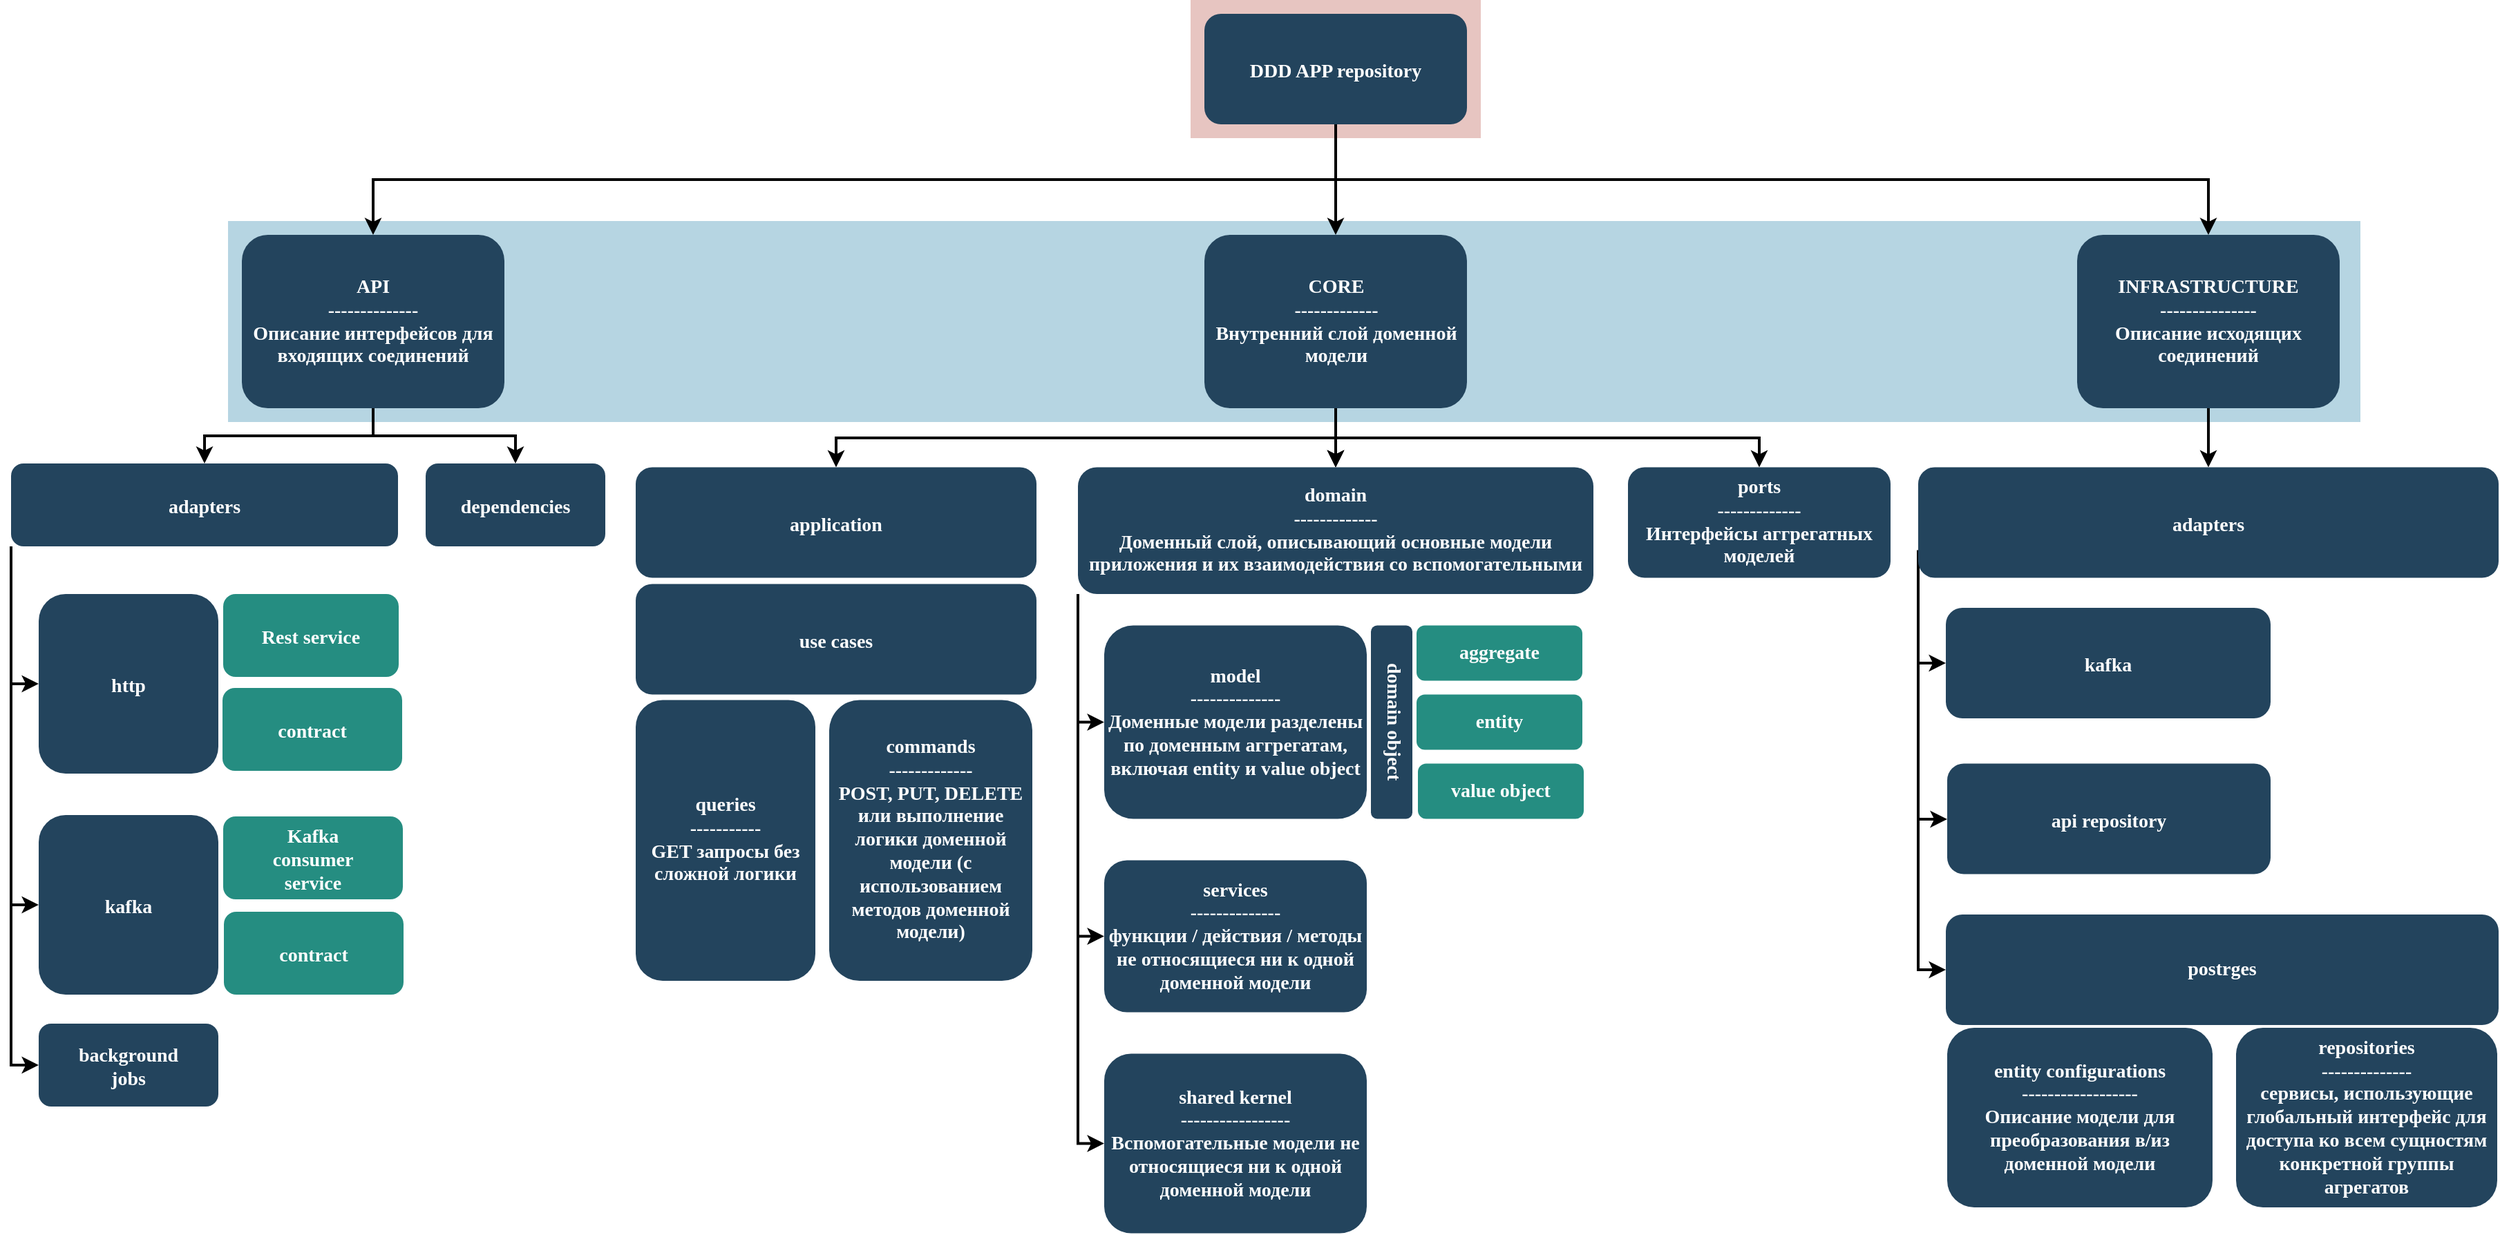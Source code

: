 <mxfile version="24.7.17">
  <diagram name="Page-1" id="2c0d36ab-eaac-3732-788b-9136903baeff">
    <mxGraphModel dx="4143.5" dy="1393" grid="1" gridSize="10" guides="1" tooltips="1" connect="1" arrows="1" fold="1" page="1" pageScale="1.5" pageWidth="1169" pageHeight="827" background="none" math="0" shadow="0">
      <root>
        <mxCell id="0" />
        <mxCell id="1" parent="0" />
        <mxCell id="123" value="" style="fillColor=#AE4132;strokeColor=none;opacity=30;" parent="1" vertex="1">
          <mxGeometry x="793.5" y="120.0" width="210" height="100.0" as="geometry" />
        </mxCell>
        <mxCell id="122" value="" style="fillColor=#10739E;strokeColor=none;opacity=30;" parent="1" vertex="1">
          <mxGeometry x="97" y="280" width="1543" height="145.5" as="geometry" />
        </mxCell>
        <mxCell id="2" value="DDD APP repository" style="rounded=1;fillColor=#23445D;gradientColor=none;strokeColor=none;fontColor=#FFFFFF;fontStyle=1;fontFamily=Tahoma;fontSize=14" parent="1" vertex="1">
          <mxGeometry x="803.5" y="130" width="190" height="80" as="geometry" />
        </mxCell>
        <mxCell id="rrMZwg-70rDYRUQXoC33-184" value="" style="edgeStyle=elbowEdgeStyle;shape=connector;rounded=0;orthogonalLoop=1;jettySize=auto;elbow=vertical;html=1;strokeColor=default;strokeWidth=2;align=center;verticalAlign=middle;fontFamily=Tahoma;fontSize=14;fontColor=#FFFFFF;fontStyle=1;labelBackgroundColor=default;endArrow=classic;" edge="1" parent="1" source="4" target="rrMZwg-70rDYRUQXoC33-183">
          <mxGeometry relative="1" as="geometry" />
        </mxCell>
        <mxCell id="4" value="INFRASTRUCTURE&#xa;---------------&#xa;Описание исходящих соединений" style="rounded=1;fillColor=#23445D;gradientColor=none;strokeColor=none;fontColor=#FFFFFF;fontStyle=1;fontFamily=Tahoma;fontSize=14;whiteSpace=wrap;" parent="1" vertex="1">
          <mxGeometry x="1435" y="290" width="190" height="125.5" as="geometry" />
        </mxCell>
        <mxCell id="9" value="" style="edgeStyle=elbowEdgeStyle;elbow=vertical;strokeWidth=2;rounded=0" parent="1" source="2" target="4" edge="1">
          <mxGeometry x="337" y="215.5" width="100" height="100" as="geometry">
            <mxPoint x="337" y="315.5" as="sourcePoint" />
            <mxPoint x="437" y="215.5" as="targetPoint" />
          </mxGeometry>
        </mxCell>
        <mxCell id="rrMZwg-70rDYRUQXoC33-146" value="" style="edgeStyle=elbowEdgeStyle;shape=connector;rounded=0;orthogonalLoop=1;jettySize=auto;elbow=vertical;html=1;strokeColor=default;strokeWidth=2;align=center;verticalAlign=middle;fontFamily=Tahoma;fontSize=14;fontColor=#FFFFFF;fontStyle=1;labelBackgroundColor=default;endArrow=classic;" edge="1" parent="1" source="12" target="rrMZwg-70rDYRUQXoC33-145">
          <mxGeometry relative="1" as="geometry" />
        </mxCell>
        <mxCell id="rrMZwg-70rDYRUQXoC33-148" value="" style="edgeStyle=elbowEdgeStyle;shape=connector;rounded=0;orthogonalLoop=1;jettySize=auto;elbow=vertical;html=1;strokeColor=default;strokeWidth=2;align=center;verticalAlign=middle;fontFamily=Tahoma;fontSize=14;fontColor=#FFFFFF;fontStyle=1;labelBackgroundColor=default;endArrow=classic;" edge="1" parent="1" source="12" target="rrMZwg-70rDYRUQXoC33-147">
          <mxGeometry relative="1" as="geometry" />
        </mxCell>
        <mxCell id="rrMZwg-70rDYRUQXoC33-149" value="" style="edgeStyle=elbowEdgeStyle;shape=connector;rounded=0;orthogonalLoop=1;jettySize=auto;elbow=vertical;html=1;strokeColor=default;strokeWidth=2;align=center;verticalAlign=middle;fontFamily=Tahoma;fontSize=14;fontColor=#FFFFFF;fontStyle=1;labelBackgroundColor=default;endArrow=classic;" edge="1" parent="1" source="12" target="rrMZwg-70rDYRUQXoC33-147">
          <mxGeometry relative="1" as="geometry" />
        </mxCell>
        <mxCell id="rrMZwg-70rDYRUQXoC33-150" value="" style="edgeStyle=elbowEdgeStyle;shape=connector;rounded=0;orthogonalLoop=1;jettySize=auto;elbow=vertical;html=1;strokeColor=default;strokeWidth=2;align=center;verticalAlign=middle;fontFamily=Tahoma;fontSize=14;fontColor=#FFFFFF;fontStyle=1;labelBackgroundColor=default;endArrow=classic;" edge="1" parent="1" source="12" target="rrMZwg-70rDYRUQXoC33-147">
          <mxGeometry relative="1" as="geometry" />
        </mxCell>
        <mxCell id="rrMZwg-70rDYRUQXoC33-152" value="" style="edgeStyle=elbowEdgeStyle;shape=connector;rounded=0;orthogonalLoop=1;jettySize=auto;elbow=vertical;html=1;strokeColor=default;strokeWidth=2;align=center;verticalAlign=middle;fontFamily=Tahoma;fontSize=14;fontColor=#FFFFFF;fontStyle=1;labelBackgroundColor=default;endArrow=classic;" edge="1" parent="1" source="12" target="rrMZwg-70rDYRUQXoC33-151">
          <mxGeometry relative="1" as="geometry" />
        </mxCell>
        <mxCell id="12" value="CORE&#xa;-------------&#xa;Внутренний слой доменной модели" style="rounded=1;fillColor=#23445D;gradientColor=none;strokeColor=none;fontColor=#FFFFFF;fontStyle=1;fontFamily=Tahoma;fontSize=14;whiteSpace=wrap;" parent="1" vertex="1">
          <mxGeometry x="803.5" y="290" width="190" height="125.5" as="geometry" />
        </mxCell>
        <mxCell id="rrMZwg-70rDYRUQXoC33-130" style="edgeStyle=elbowEdgeStyle;shape=connector;rounded=0;orthogonalLoop=1;jettySize=auto;elbow=vertical;html=1;exitX=0.5;exitY=1;exitDx=0;exitDy=0;entryX=0.5;entryY=0;entryDx=0;entryDy=0;strokeColor=default;strokeWidth=2;align=center;verticalAlign=middle;fontFamily=Helvetica;fontSize=11;fontColor=default;labelBackgroundColor=default;endArrow=classic;" edge="1" parent="1" source="13" target="16">
          <mxGeometry relative="1" as="geometry" />
        </mxCell>
        <mxCell id="13" value="API&#xa;--------------&#xa;Описание интерфейсов для входящих соединений" style="rounded=1;fillColor=#23445D;gradientColor=none;strokeColor=none;fontColor=#FFFFFF;fontStyle=1;fontFamily=Tahoma;fontSize=14;whiteSpace=wrap;" parent="1" vertex="1">
          <mxGeometry x="107" y="290" width="190" height="125.5" as="geometry" />
        </mxCell>
        <mxCell id="rrMZwg-70rDYRUQXoC33-186" style="edgeStyle=elbowEdgeStyle;shape=connector;rounded=0;orthogonalLoop=1;jettySize=auto;elbow=vertical;html=1;exitX=0;exitY=1;exitDx=0;exitDy=0;entryX=0;entryY=0.5;entryDx=0;entryDy=0;strokeColor=default;strokeWidth=2;align=center;verticalAlign=middle;fontFamily=Tahoma;fontSize=14;fontColor=#FFFFFF;fontStyle=1;labelBackgroundColor=default;endArrow=classic;" edge="1" parent="1" source="14" target="15">
          <mxGeometry relative="1" as="geometry">
            <Array as="points">
              <mxPoint x="-60" y="615" />
            </Array>
          </mxGeometry>
        </mxCell>
        <mxCell id="rrMZwg-70rDYRUQXoC33-187" style="edgeStyle=elbowEdgeStyle;shape=connector;rounded=0;orthogonalLoop=1;jettySize=auto;elbow=vertical;html=1;exitX=0;exitY=1;exitDx=0;exitDy=0;entryX=0;entryY=0.5;entryDx=0;entryDy=0;strokeColor=default;strokeWidth=2;align=center;verticalAlign=middle;fontFamily=Tahoma;fontSize=14;fontColor=#FFFFFF;fontStyle=1;labelBackgroundColor=default;endArrow=classic;" edge="1" parent="1" source="14" target="rrMZwg-70rDYRUQXoC33-133">
          <mxGeometry relative="1" as="geometry">
            <Array as="points">
              <mxPoint x="-60" y="775" />
            </Array>
          </mxGeometry>
        </mxCell>
        <mxCell id="rrMZwg-70rDYRUQXoC33-188" style="edgeStyle=elbowEdgeStyle;shape=connector;rounded=0;orthogonalLoop=1;jettySize=auto;elbow=vertical;html=1;exitX=0;exitY=1;exitDx=0;exitDy=0;entryX=0;entryY=0.5;entryDx=0;entryDy=0;strokeColor=default;strokeWidth=2;align=center;verticalAlign=middle;fontFamily=Tahoma;fontSize=14;fontColor=#FFFFFF;fontStyle=1;labelBackgroundColor=default;endArrow=classic;" edge="1" parent="1" source="14" target="rrMZwg-70rDYRUQXoC33-142">
          <mxGeometry relative="1" as="geometry">
            <Array as="points">
              <mxPoint x="-30" y="891" />
            </Array>
          </mxGeometry>
        </mxCell>
        <mxCell id="14" value="adapters" style="rounded=1;fillColor=#23445D;gradientColor=none;strokeColor=none;fontColor=#FFFFFF;fontStyle=1;fontFamily=Tahoma;fontSize=14" parent="1" vertex="1">
          <mxGeometry x="-60" y="455.5" width="280" height="60" as="geometry" />
        </mxCell>
        <mxCell id="15" value="http" style="rounded=1;fillColor=#23445D;gradientColor=none;strokeColor=none;fontColor=#FFFFFF;fontStyle=1;fontFamily=Tahoma;fontSize=14" parent="1" vertex="1">
          <mxGeometry x="-40" y="550" width="130" height="130" as="geometry" />
        </mxCell>
        <mxCell id="16" value="dependencies" style="rounded=1;fillColor=#23445D;gradientColor=none;strokeColor=none;fontColor=#FFFFFF;fontStyle=1;fontFamily=Tahoma;fontSize=14" parent="1" vertex="1">
          <mxGeometry x="240" y="455.5" width="130" height="60" as="geometry" />
        </mxCell>
        <mxCell id="59" value="" style="edgeStyle=elbowEdgeStyle;elbow=vertical;strokeWidth=2;rounded=0" parent="1" source="2" target="12" edge="1">
          <mxGeometry x="347" y="225.5" width="100" height="100" as="geometry">
            <mxPoint x="908.5" y="275.5" as="sourcePoint" />
            <mxPoint x="1513.5" y="345.5" as="targetPoint" />
          </mxGeometry>
        </mxCell>
        <mxCell id="61" value="" style="edgeStyle=elbowEdgeStyle;elbow=vertical;strokeWidth=2;rounded=0" parent="1" source="2" target="13" edge="1">
          <mxGeometry x="-23" y="135.5" width="100" height="100" as="geometry">
            <mxPoint x="-23" y="235.5" as="sourcePoint" />
            <mxPoint x="77" y="135.5" as="targetPoint" />
          </mxGeometry>
        </mxCell>
        <mxCell id="62" value="" style="edgeStyle=elbowEdgeStyle;elbow=vertical;strokeWidth=2;rounded=0" parent="1" source="13" target="14" edge="1">
          <mxGeometry x="-23" y="135.5" width="100" height="100" as="geometry">
            <mxPoint x="-23" y="235.5" as="sourcePoint" />
            <mxPoint x="77" y="135.5" as="targetPoint" />
          </mxGeometry>
        </mxCell>
        <mxCell id="rrMZwg-70rDYRUQXoC33-125" value="contract" style="rounded=1;fillColor=#258D81;gradientColor=none;strokeColor=none;fontColor=#FFFFFF;fontStyle=1;fontFamily=Tahoma;fontSize=14" vertex="1" parent="1">
          <mxGeometry x="93" y="618" width="130" height="60" as="geometry" />
        </mxCell>
        <mxCell id="rrMZwg-70rDYRUQXoC33-127" value="Rest service" style="rounded=1;fillColor=#258D81;gradientColor=none;strokeColor=none;fontColor=#FFFFFF;fontStyle=1;fontFamily=Tahoma;fontSize=14" vertex="1" parent="1">
          <mxGeometry x="93.5" y="550" width="127" height="60" as="geometry" />
        </mxCell>
        <mxCell id="rrMZwg-70rDYRUQXoC33-133" value="kafka" style="rounded=1;fillColor=#23445D;gradientColor=none;strokeColor=none;fontColor=#FFFFFF;fontStyle=1;fontFamily=Tahoma;fontSize=14" vertex="1" parent="1">
          <mxGeometry x="-40" y="710" width="130" height="130" as="geometry" />
        </mxCell>
        <mxCell id="rrMZwg-70rDYRUQXoC33-138" value="contract" style="rounded=1;fillColor=#258D81;gradientColor=none;strokeColor=none;fontColor=#FFFFFF;fontStyle=1;fontFamily=Tahoma;fontSize=14" vertex="1" parent="1">
          <mxGeometry x="94" y="780" width="130" height="60" as="geometry" />
        </mxCell>
        <mxCell id="rrMZwg-70rDYRUQXoC33-140" value="Kafka&#xa;consumer&#xa;service" style="rounded=1;fillColor=#258D81;gradientColor=none;strokeColor=none;fontColor=#FFFFFF;fontStyle=1;fontFamily=Tahoma;fontSize=14" vertex="1" parent="1">
          <mxGeometry x="93.5" y="711" width="130" height="60" as="geometry" />
        </mxCell>
        <mxCell id="rrMZwg-70rDYRUQXoC33-142" value="background&#xa;jobs" style="rounded=1;fillColor=#23445D;gradientColor=none;strokeColor=none;fontColor=#FFFFFF;fontStyle=1;fontFamily=Tahoma;fontSize=14" vertex="1" parent="1">
          <mxGeometry x="-40" y="861" width="130" height="60" as="geometry" />
        </mxCell>
        <mxCell id="rrMZwg-70rDYRUQXoC33-145" value="application" style="rounded=1;fillColor=#23445D;gradientColor=none;strokeColor=none;fontColor=#FFFFFF;fontStyle=1;fontFamily=Tahoma;fontSize=14" vertex="1" parent="1">
          <mxGeometry x="392" y="458.25" width="290" height="80" as="geometry" />
        </mxCell>
        <mxCell id="rrMZwg-70rDYRUQXoC33-170" style="edgeStyle=elbowEdgeStyle;shape=connector;rounded=0;orthogonalLoop=1;jettySize=auto;elbow=vertical;html=1;exitX=0;exitY=1;exitDx=0;exitDy=0;entryX=0;entryY=0.5;entryDx=0;entryDy=0;strokeColor=default;strokeWidth=2;align=center;verticalAlign=middle;fontFamily=Tahoma;fontSize=14;fontColor=#FFFFFF;fontStyle=1;labelBackgroundColor=default;endArrow=classic;" edge="1" parent="1" source="rrMZwg-70rDYRUQXoC33-147" target="rrMZwg-70rDYRUQXoC33-164">
          <mxGeometry relative="1" as="geometry">
            <Array as="points">
              <mxPoint x="845" y="642.75" />
            </Array>
          </mxGeometry>
        </mxCell>
        <mxCell id="rrMZwg-70rDYRUQXoC33-171" style="edgeStyle=elbowEdgeStyle;shape=connector;rounded=0;orthogonalLoop=1;jettySize=auto;elbow=vertical;html=1;exitX=0;exitY=1;exitDx=0;exitDy=0;entryX=0;entryY=0.5;entryDx=0;entryDy=0;strokeColor=default;strokeWidth=2;align=center;verticalAlign=middle;fontFamily=Tahoma;fontSize=14;fontColor=#FFFFFF;fontStyle=1;labelBackgroundColor=default;endArrow=classic;" edge="1" parent="1" source="rrMZwg-70rDYRUQXoC33-147" target="rrMZwg-70rDYRUQXoC33-166">
          <mxGeometry relative="1" as="geometry">
            <Array as="points">
              <mxPoint x="835" y="797.75" />
            </Array>
          </mxGeometry>
        </mxCell>
        <mxCell id="rrMZwg-70rDYRUQXoC33-172" style="edgeStyle=elbowEdgeStyle;shape=connector;rounded=0;orthogonalLoop=1;jettySize=auto;elbow=vertical;html=1;exitX=0;exitY=1;exitDx=0;exitDy=0;entryX=0;entryY=0.5;entryDx=0;entryDy=0;strokeColor=default;strokeWidth=2;align=center;verticalAlign=middle;fontFamily=Tahoma;fontSize=14;fontColor=#FFFFFF;fontStyle=1;labelBackgroundColor=default;endArrow=classic;" edge="1" parent="1" source="rrMZwg-70rDYRUQXoC33-147" target="rrMZwg-70rDYRUQXoC33-168">
          <mxGeometry relative="1" as="geometry">
            <Array as="points">
              <mxPoint x="845" y="947.75" />
            </Array>
          </mxGeometry>
        </mxCell>
        <mxCell id="rrMZwg-70rDYRUQXoC33-147" value="domain&#xa;-------------&#xa;Доменный слой, описывающий основные модели приложения и их взаимодействия со вспомогательными" style="rounded=1;fillColor=#23445D;gradientColor=none;strokeColor=none;fontColor=#FFFFFF;fontStyle=1;fontFamily=Tahoma;fontSize=14;whiteSpace=wrap;" vertex="1" parent="1">
          <mxGeometry x="712" y="458.25" width="373" height="91.75" as="geometry" />
        </mxCell>
        <mxCell id="rrMZwg-70rDYRUQXoC33-151" value="ports&#xa;-------------&#xa;Интерфейсы аггрегатных моделей" style="rounded=1;fillColor=#23445D;gradientColor=none;strokeColor=none;fontColor=#FFFFFF;fontStyle=1;fontFamily=Tahoma;fontSize=14;whiteSpace=wrap;glass=0;shadow=0;imageAspect=1;" vertex="1" parent="1">
          <mxGeometry x="1110" y="458.25" width="190" height="80" as="geometry" />
        </mxCell>
        <mxCell id="rrMZwg-70rDYRUQXoC33-153" value="use cases" style="rounded=1;fillColor=#23445D;gradientColor=none;strokeColor=none;fontColor=#FFFFFF;fontStyle=1;fontFamily=Tahoma;fontSize=14" vertex="1" parent="1">
          <mxGeometry x="392" y="542.75" width="290" height="80" as="geometry" />
        </mxCell>
        <mxCell id="rrMZwg-70rDYRUQXoC33-160" value="commands&#xa;-------------&#xa;POST, PUT, DELETE или выполнение логики доменной модели (с использованием методов доменной модели)" style="rounded=1;fillColor=#23445D;gradientColor=none;strokeColor=none;fontColor=#FFFFFF;fontStyle=1;fontFamily=Tahoma;fontSize=14;whiteSpace=wrap;" vertex="1" parent="1">
          <mxGeometry x="532" y="626.75" width="147" height="203.25" as="geometry" />
        </mxCell>
        <mxCell id="rrMZwg-70rDYRUQXoC33-162" value="queries&#xa;-----------&#xa;GET запросы без сложной логики" style="rounded=1;fillColor=#23445D;gradientColor=none;strokeColor=none;fontColor=#FFFFFF;fontStyle=1;fontFamily=Tahoma;fontSize=14;whiteSpace=wrap;" vertex="1" parent="1">
          <mxGeometry x="392" y="626.75" width="130" height="203.25" as="geometry" />
        </mxCell>
        <mxCell id="rrMZwg-70rDYRUQXoC33-164" value="model&#xa;--------------&#xa;Доменные модели разделены по доменным аггрегатам, включая entity и value object" style="rounded=1;fillColor=#23445D;gradientColor=none;strokeColor=none;fontColor=#FFFFFF;fontStyle=1;fontFamily=Tahoma;fontSize=14;whiteSpace=wrap;" vertex="1" parent="1">
          <mxGeometry x="731" y="572.75" width="190" height="140" as="geometry" />
        </mxCell>
        <mxCell id="rrMZwg-70rDYRUQXoC33-166" value="services&#xa;--------------&#xa;функции / действия / методы не относящиеся ни к одной доменной модели" style="rounded=1;fillColor=#23445D;gradientColor=none;strokeColor=none;fontColor=#FFFFFF;fontStyle=1;fontFamily=Tahoma;fontSize=14;whiteSpace=wrap;" vertex="1" parent="1">
          <mxGeometry x="731" y="742.75" width="190" height="110" as="geometry" />
        </mxCell>
        <mxCell id="rrMZwg-70rDYRUQXoC33-168" value="shared kernel&#xa;-----------------&#xa;Вспомогательные модели не относящиеся ни к одной доменной модели" style="rounded=1;fillColor=#23445D;gradientColor=none;strokeColor=none;fontColor=#FFFFFF;fontStyle=1;fontFamily=Tahoma;fontSize=14;whiteSpace=wrap;" vertex="1" parent="1">
          <mxGeometry x="731" y="882.75" width="190" height="130" as="geometry" />
        </mxCell>
        <mxCell id="rrMZwg-70rDYRUQXoC33-177" value="entity" style="rounded=1;fillColor=#258d81;gradientColor=none;strokeColor=none;fontColor=#FFFFFF;fontStyle=1;fontFamily=Tahoma;fontSize=14;whiteSpace=wrap;" vertex="1" parent="1">
          <mxGeometry x="957" y="622.75" width="120" height="40" as="geometry" />
        </mxCell>
        <mxCell id="rrMZwg-70rDYRUQXoC33-179" value="aggregate" style="rounded=1;fillColor=#258d81;gradientColor=none;strokeColor=none;fontColor=#FFFFFF;fontStyle=1;fontFamily=Tahoma;fontSize=14;whiteSpace=wrap;" vertex="1" parent="1">
          <mxGeometry x="957" y="572.75" width="120" height="40" as="geometry" />
        </mxCell>
        <mxCell id="rrMZwg-70rDYRUQXoC33-180" value="value object" style="rounded=1;fillColor=#258d81;gradientColor=none;strokeColor=none;fontColor=#FFFFFF;fontStyle=1;fontFamily=Tahoma;fontSize=14;whiteSpace=wrap;" vertex="1" parent="1">
          <mxGeometry x="958" y="672.75" width="120" height="40" as="geometry" />
        </mxCell>
        <mxCell id="rrMZwg-70rDYRUQXoC33-181" value="domain object" style="rounded=1;fillColor=#23445D;gradientColor=none;strokeColor=none;fontColor=#FFFFFF;fontStyle=1;fontFamily=Tahoma;fontSize=14;whiteSpace=wrap;textDirection=vertical-lr;" vertex="1" parent="1">
          <mxGeometry x="924" y="572.75" width="30" height="140" as="geometry" />
        </mxCell>
        <mxCell id="rrMZwg-70rDYRUQXoC33-200" style="edgeStyle=elbowEdgeStyle;shape=connector;rounded=0;orthogonalLoop=1;jettySize=auto;elbow=vertical;html=1;exitX=0;exitY=1;exitDx=0;exitDy=0;entryX=0;entryY=0.5;entryDx=0;entryDy=0;strokeColor=default;strokeWidth=2;align=center;verticalAlign=middle;fontFamily=Tahoma;fontSize=14;fontColor=#FFFFFF;fontStyle=1;labelBackgroundColor=default;endArrow=classic;" edge="1" parent="1" source="rrMZwg-70rDYRUQXoC33-183" target="rrMZwg-70rDYRUQXoC33-191">
          <mxGeometry relative="1" as="geometry">
            <Array as="points">
              <mxPoint x="1330" y="600" />
            </Array>
          </mxGeometry>
        </mxCell>
        <mxCell id="rrMZwg-70rDYRUQXoC33-201" style="edgeStyle=elbowEdgeStyle;shape=connector;rounded=0;orthogonalLoop=1;jettySize=auto;elbow=vertical;html=1;exitX=0;exitY=1;exitDx=0;exitDy=0;entryX=0;entryY=0.5;entryDx=0;entryDy=0;strokeColor=default;strokeWidth=2;align=center;verticalAlign=middle;fontFamily=Tahoma;fontSize=14;fontColor=#FFFFFF;fontStyle=1;labelBackgroundColor=default;endArrow=classic;" edge="1" parent="1" source="rrMZwg-70rDYRUQXoC33-183" target="rrMZwg-70rDYRUQXoC33-189">
          <mxGeometry relative="1" as="geometry">
            <Array as="points">
              <mxPoint x="1330" y="713" />
            </Array>
          </mxGeometry>
        </mxCell>
        <mxCell id="rrMZwg-70rDYRUQXoC33-202" style="edgeStyle=elbowEdgeStyle;shape=connector;rounded=0;orthogonalLoop=1;jettySize=auto;elbow=vertical;html=1;exitX=0;exitY=0.75;exitDx=0;exitDy=0;entryX=0;entryY=0.5;entryDx=0;entryDy=0;strokeColor=default;strokeWidth=2;align=center;verticalAlign=middle;fontFamily=Tahoma;fontSize=14;fontColor=#FFFFFF;fontStyle=1;labelBackgroundColor=default;endArrow=classic;" edge="1" parent="1" source="rrMZwg-70rDYRUQXoC33-183" target="rrMZwg-70rDYRUQXoC33-194">
          <mxGeometry relative="1" as="geometry">
            <Array as="points">
              <mxPoint x="1330" y="822" />
            </Array>
          </mxGeometry>
        </mxCell>
        <mxCell id="rrMZwg-70rDYRUQXoC33-183" value="adapters" style="rounded=1;fillColor=#23445D;gradientColor=none;strokeColor=none;fontColor=#FFFFFF;fontStyle=1;fontFamily=Tahoma;fontSize=14" vertex="1" parent="1">
          <mxGeometry x="1320" y="458.25" width="420" height="80" as="geometry" />
        </mxCell>
        <mxCell id="rrMZwg-70rDYRUQXoC33-189" value="api repository" style="rounded=1;fillColor=#23445D;gradientColor=none;strokeColor=none;fontColor=#FFFFFF;fontStyle=1;fontFamily=Tahoma;fontSize=14" vertex="1" parent="1">
          <mxGeometry x="1341" y="672.75" width="234" height="80" as="geometry" />
        </mxCell>
        <mxCell id="rrMZwg-70rDYRUQXoC33-194" value="postrges" style="rounded=1;fillColor=#23445D;gradientColor=none;strokeColor=none;fontColor=#FFFFFF;fontStyle=1;fontFamily=Tahoma;fontSize=14;whiteSpace=wrap;" vertex="1" parent="1">
          <mxGeometry x="1340" y="782" width="400" height="80" as="geometry" />
        </mxCell>
        <mxCell id="rrMZwg-70rDYRUQXoC33-196" value="entity configurations&#xa;------------------&#xa;Описание модели для преобразования в/из доменной модели" style="rounded=1;fillColor=#23445D;gradientColor=none;strokeColor=none;fontColor=#FFFFFF;fontStyle=1;fontFamily=Tahoma;fontSize=14;whiteSpace=wrap;" vertex="1" parent="1">
          <mxGeometry x="1341" y="864" width="192" height="130" as="geometry" />
        </mxCell>
        <mxCell id="rrMZwg-70rDYRUQXoC33-197" value="repositories&#xa;--------------&#xa;сервисы, использующие глобальный интерфейс для доступа ко всем сущностям конкретной группы агрегатов" style="rounded=1;fillColor=#23445D;gradientColor=none;strokeColor=none;fontColor=#FFFFFF;fontStyle=1;fontFamily=Tahoma;fontSize=14;whiteSpace=wrap;" vertex="1" parent="1">
          <mxGeometry x="1550" y="864" width="189" height="130" as="geometry" />
        </mxCell>
        <mxCell id="rrMZwg-70rDYRUQXoC33-191" value="kafka" style="rounded=1;fillColor=#23445D;gradientColor=none;strokeColor=none;fontColor=#FFFFFF;fontStyle=1;fontFamily=Tahoma;fontSize=14" vertex="1" parent="1">
          <mxGeometry x="1340" y="560" width="235" height="80" as="geometry" />
        </mxCell>
      </root>
    </mxGraphModel>
  </diagram>
</mxfile>
